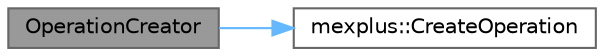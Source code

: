 digraph "OperationCreator"
{
 // LATEX_PDF_SIZE
  bgcolor="transparent";
  edge [fontname=Helvetica,fontsize=10,labelfontname=Helvetica,labelfontsize=10];
  node [fontname=Helvetica,fontsize=10,shape=box,height=0.2,width=0.4];
  rankdir="LR";
  Node1 [id="Node000001",label="OperationCreator",height=0.2,width=0.4,color="gray40", fillcolor="grey60", style="filled", fontcolor="black",tooltip="Register an operation in the constructor."];
  Node1 -> Node2 [id="edge1_Node000001_Node000002",color="steelblue1",style="solid",tooltip=" "];
  Node2 [id="Node000002",label="mexplus::CreateOperation",height=0.2,width=0.4,color="grey40", fillcolor="white", style="filled",URL="$namespacemexplus.html#a6ac86415fdf462ccdb6f120406bd0a38",tooltip="Register a new creator in OperationFactory."];
}
